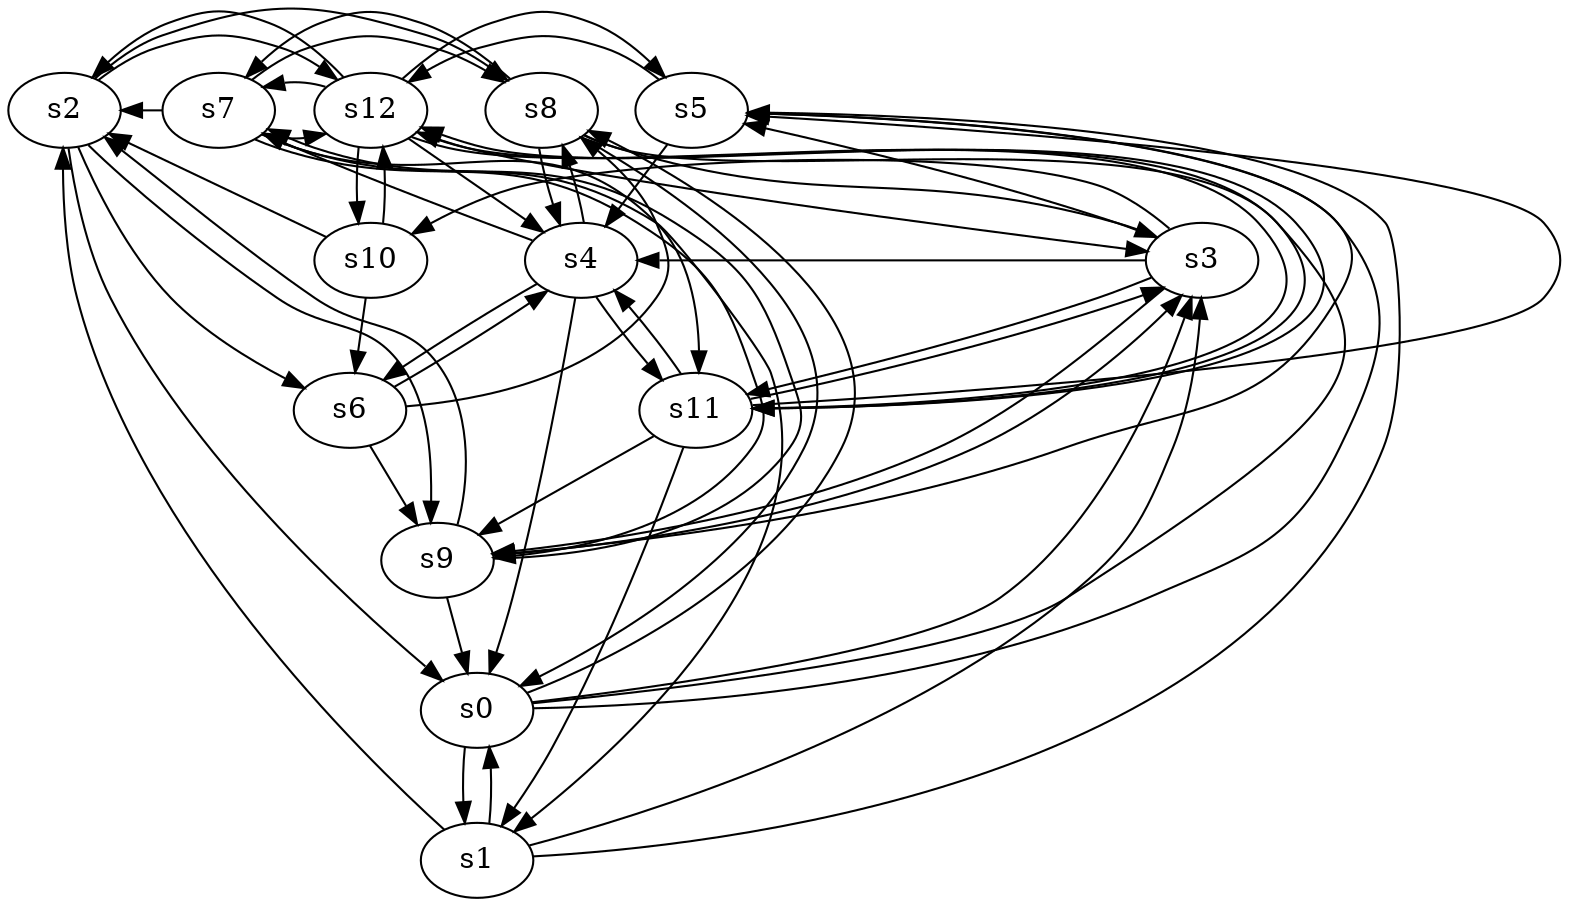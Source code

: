 digraph game_0828_complex_13 {
    s0 [name="s0", player=0, target=1];
    s1 [name="s1", player=0, target=1];
    s2 [name="s2", player=1];
    s3 [name="s3", player=1];
    s4 [name="s4", player=0, target=1];
    s5 [name="s5", player=0, target=1];
    s6 [name="s6", player=1];
    s7 [name="s7", player=1];
    s8 [name="s8", player=0];
    s9 [name="s9", player=0];
    s10 [name="s10", player=1];
    s11 [name="s11", player=1];
    s12 [name="s12", player=1];

    s0 -> s1;
    s0 -> s3 [constraint="!(time % 5 == 4)"];
    s0 -> s5 [constraint="time % 3 == 2 && time % 4 == 0"];
    s0 -> s8 [constraint="time % 4 == 3 || time % 5 == 4"];
    s0 -> s12 [constraint="time % 8 == 7"];
    s1 -> s0;
    s1 -> s2 [constraint="!(time % 6 == 3)"];
    s1 -> s3 [constraint="time == 3 || time == 21 || time == 25"];
    s1 -> s5 [constraint="time == 4 || time == 7 || time == 10 || time == 11 || time == 14"];
    s2 -> s0 [constraint="!(time % 3 == 1)"];
    s2 -> s6 [constraint="time == 2 || time == 5 || time == 12 || time == 13 || time == 28"];
    s2 -> s8 [constraint="time % 2 == 0 || time % 2 == 0"];
    s2 -> s9 [constraint="time == 10"];
    s2 -> s12 [constraint="time % 4 == 1 || time % 4 == 3"];
    s3 -> s4 [constraint="time % 4 == 1 || time % 2 == 0"];
    s3 -> s5 [constraint="time % 3 == 1 && time % 4 == 1"];
    s3 -> s9 [constraint="time % 2 == 0 || time % 4 == 1"];
    s3 -> s10 [constraint="time == 25"];
    s3 -> s11;
    s4 -> s0;
    s4 -> s6;
    s4 -> s7 [constraint="time % 2 == 1 && time % 4 == 1"];
    s4 -> s8 [constraint="time % 4 == 1 || time % 3 == 2"];
    s4 -> s11;
    s5 -> s4;
    s5 -> s9 [constraint="time % 3 == 1 && time % 3 == 2"];
    s5 -> s12 [constraint="time % 4 == 0 && time % 3 == 0"];
    s6 -> s4 [constraint="time % 5 == 4 || time % 5 == 2"];
    s6 -> s8 [constraint="time % 3 == 1 || time % 4 == 3"];
    s6 -> s9;
    s7 -> s1 [constraint="time % 8 == 5"];
    s7 -> s2 [constraint="time % 3 == 0 && time % 4 == 1"];
    s7 -> s8 [constraint="time % 3 == 1"];
    s7 -> s9 [constraint="time % 3 == 1 && time % 5 == 1"];
    s7 -> s11 [constraint="time % 4 == 3"];
    s7 -> s12 [constraint="time == 4 || time == 5 || time == 10 || time == 17 || time == 25"];
    s8 -> s0 [constraint="time % 3 == 2 && time % 3 == 0"];
    s8 -> s3 [constraint="time % 3 == 1 || time % 5 == 2"];
    s8 -> s4;
    s8 -> s7 [constraint="time % 5 == 4 || time % 2 == 0"];
    s8 -> s11 [constraint="time == 1 || time == 15 || time == 16 || time == 17"];
    s9 -> s0;
    s9 -> s2 [constraint="time % 4 == 3 || time % 5 == 2"];
    s9 -> s3 [constraint="time == 2"];
    s9 -> s7 [constraint="time % 3 == 2 && time % 3 == 1"];
    s10 -> s2 [constraint="time % 2 == 1 && time % 3 == 1"];
    s10 -> s6 [constraint="time == 8 || time == 19 || time == 23"];
    s10 -> s12 [constraint="time == 0 || time == 10"];
    s11 -> s1 [constraint="time % 2 == 1 && time % 4 == 3"];
    s11 -> s3 [constraint="time == 13 || time == 21"];
    s11 -> s4 [constraint="time == 20"];
    s11 -> s5 [constraint="!(time % 6 == 2)"];
    s11 -> s9 [constraint="time % 4 == 3 || time % 5 == 1"];
    s11 -> s12 [constraint="time % 3 == 0"];
    s12 -> s2 [constraint="time % 5 == 4 || time % 2 == 1"];
    s12 -> s3 [constraint="time % 3 == 1 && time % 3 == 0"];
    s12 -> s4 [constraint="time % 2 == 0 && time % 4 == 1"];
    s12 -> s5 [constraint="time % 2 == 1 && time % 3 == 2"];
    s12 -> s7 [constraint="time % 3 == 1 || time % 4 == 0"];
    s12 -> s10;
    s12 -> s11 [constraint="time % 5 == 1 || time % 2 == 0"];
}
